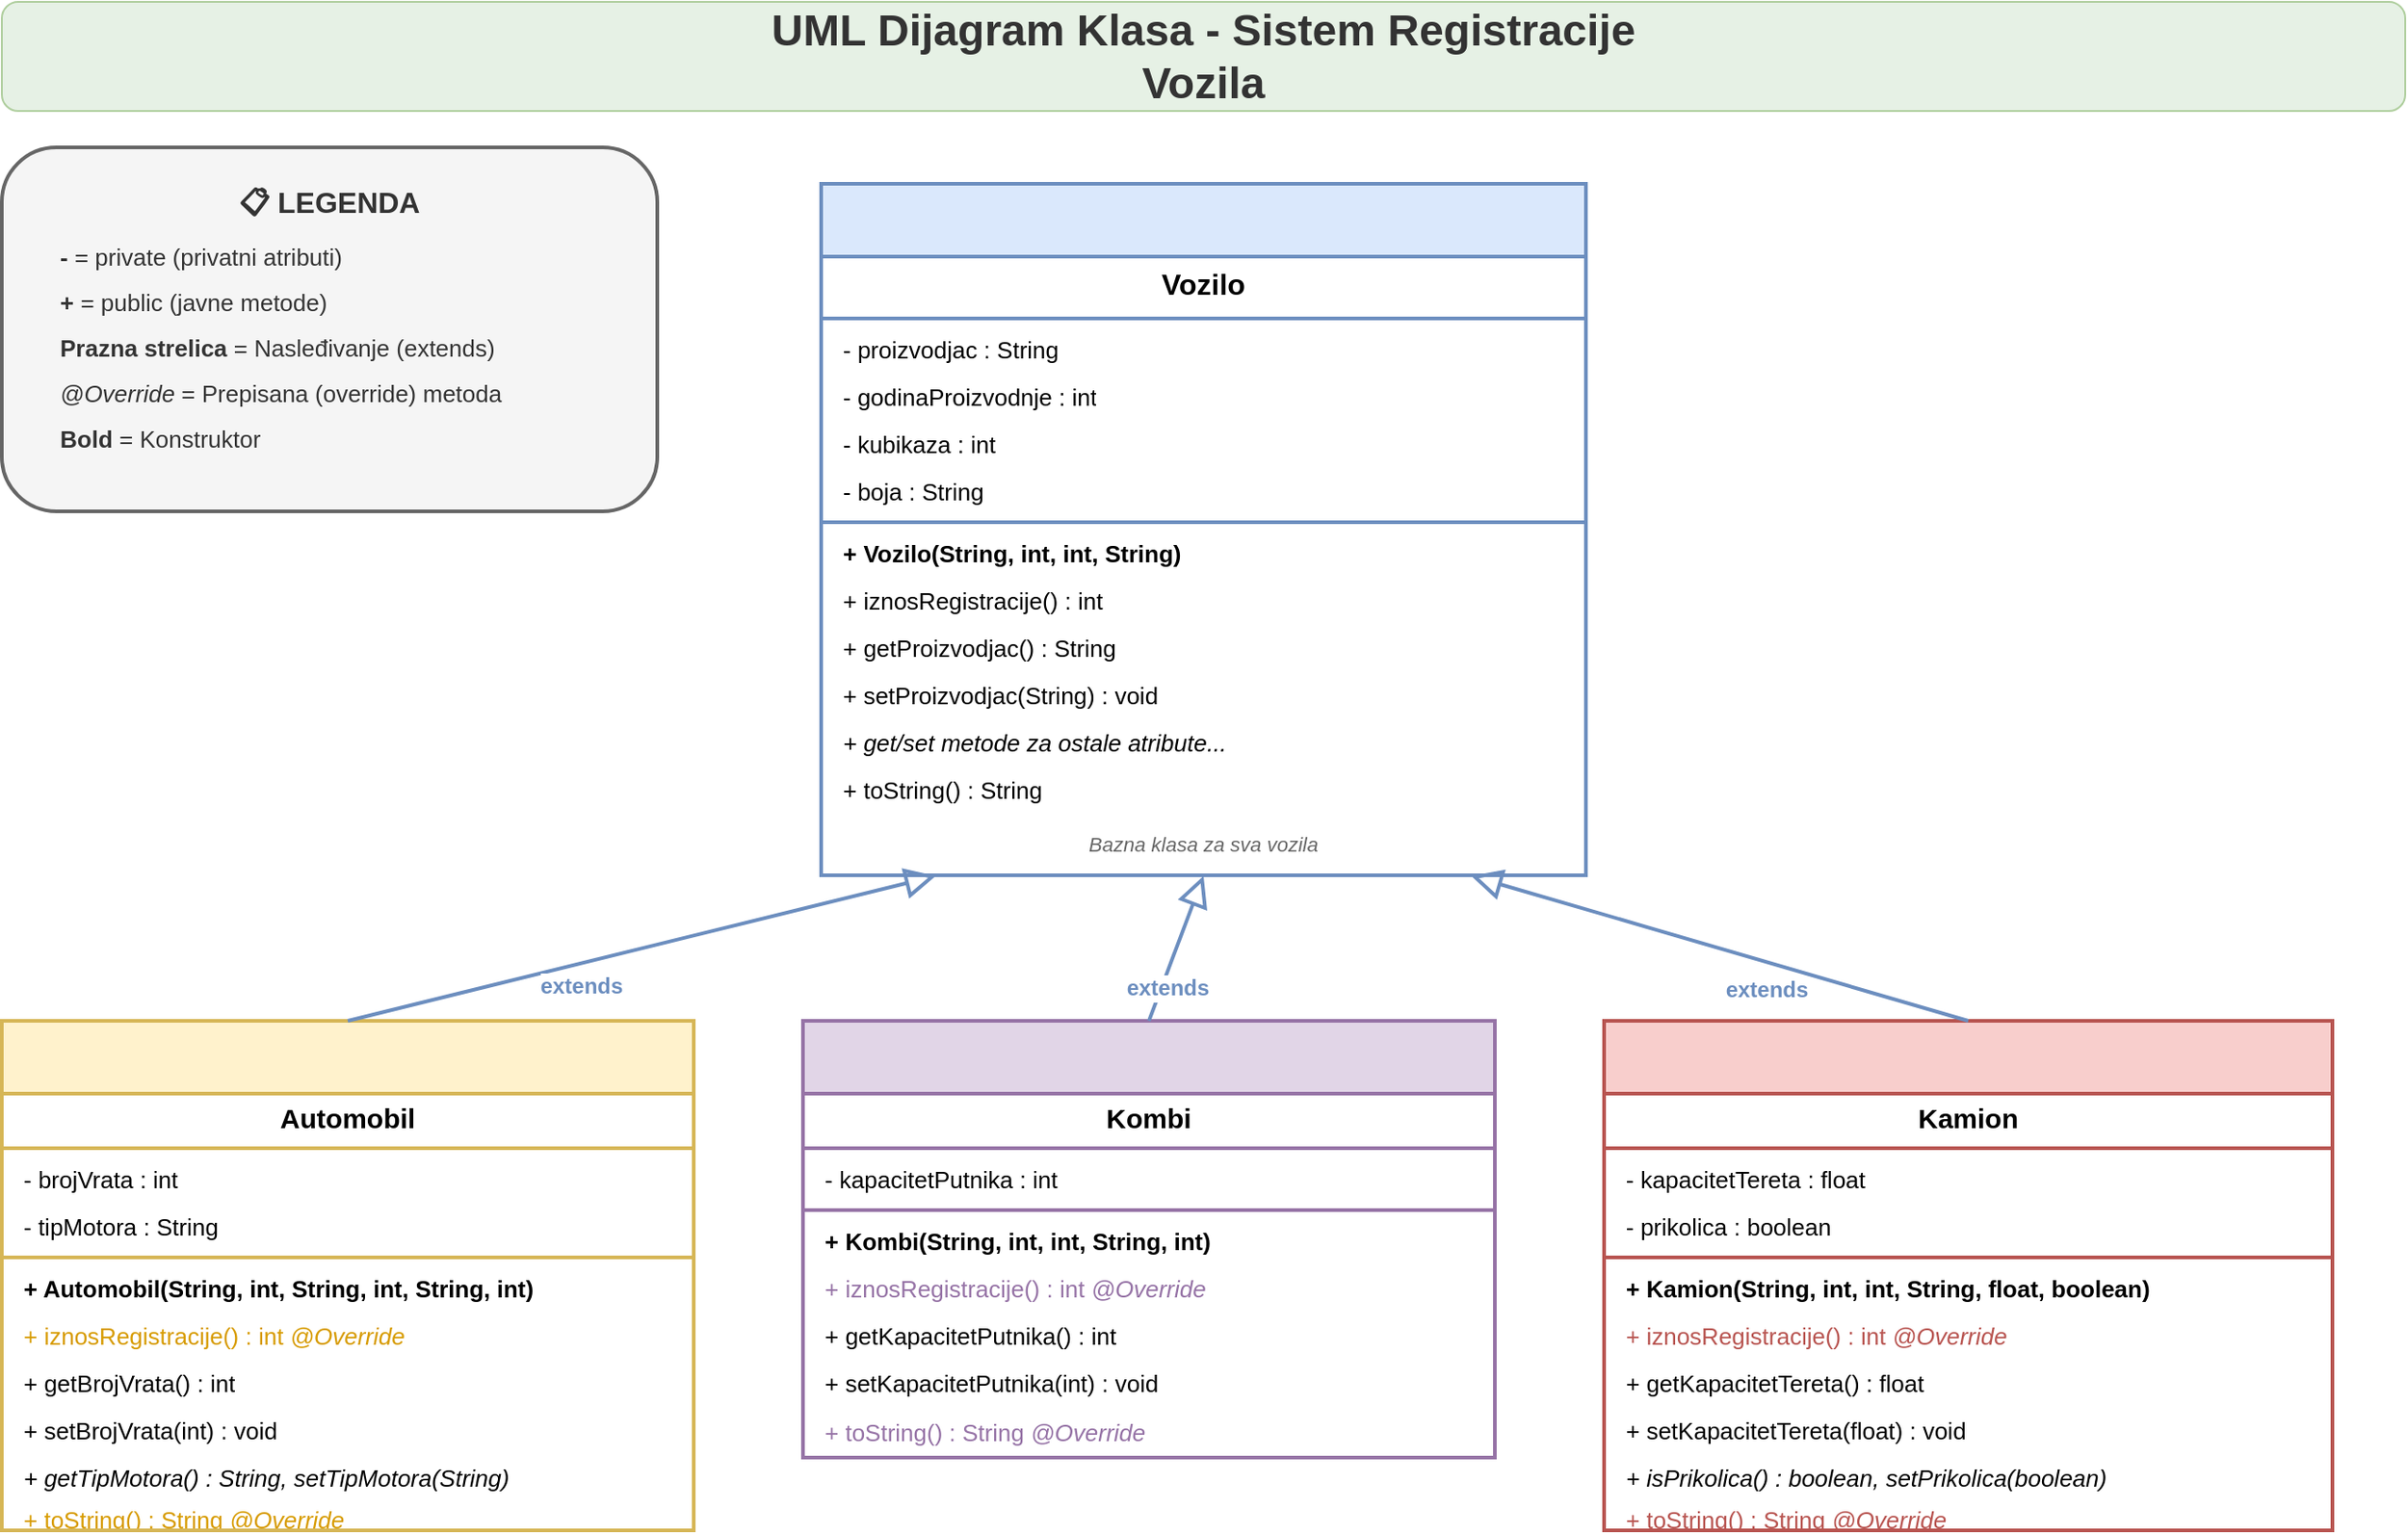 <mxfile version="28.2.8">
  <diagram name="UML Class Diagram" id="vozilo-uml-diagram">
    <mxGraphModel dx="1554" dy="943" grid="1" gridSize="10" guides="1" tooltips="1" connect="1" arrows="1" fold="1" page="1" pageScale="1" pageWidth="1400" pageHeight="900" math="0" shadow="0">
      <root>
        <mxCell id="0" />
        <mxCell id="1" parent="0" />
        <mxCell id="title-bg" value="" style="rounded=1;whiteSpace=wrap;html=1;fillColor=#d5e8d4;strokeColor=#82b366;opacity=60;" parent="1" vertex="1">
          <mxGeometry x="40" y="20" width="1320" height="60" as="geometry" />
        </mxCell>
        <mxCell id="title" value="&lt;b&gt;&lt;font style=&quot;font-size: 24px;&quot;&gt;UML Dijagram Klasa - Sistem Registracije Vozila&lt;/font&gt;&lt;/b&gt;" style="text;html=1;align=center;verticalAlign=middle;whiteSpace=wrap;rounded=0;fontColor=#333333;" parent="1" vertex="1">
          <mxGeometry x="440" y="35" width="520" height="30" as="geometry" />
        </mxCell>
        <mxCell id="vozilo-class" value="" style="swimlane;fontStyle=1;align=center;verticalAlign=top;childLayout=stackLayout;horizontal=1;startSize=40;horizontalStack=0;resizeParent=1;resizeParentMax=0;resizeLast=0;collapsible=1;marginBottom=0;whiteSpace=wrap;html=1;fillColor=#dae8fc;strokeColor=#6c8ebf;strokeWidth=2;" parent="1" vertex="1">
          <mxGeometry x="490" y="120" width="420" height="380" as="geometry" />
        </mxCell>
        <mxCell id="vozilo-title" value="&lt;font style=&quot;font-size: 16px;&quot;&gt;&lt;b&gt;Vozilo&lt;/b&gt;&lt;/font&gt;" style="text;strokeColor=none;fillColor=none;align=center;verticalAlign=middle;spacingLeft=4;spacingRight=4;overflow=hidden;points=[[0,0.5],[1,0.5]];portConstraint=eastwest;rotatable=0;whiteSpace=wrap;html=1;fontStyle=1" parent="vozilo-class" vertex="1">
          <mxGeometry y="40" width="420" height="30" as="geometry" />
        </mxCell>
        <mxCell id="vozilo-divider1" value="" style="line;strokeWidth=2;fillColor=none;align=left;verticalAlign=middle;spacingTop=-1;spacingLeft=3;spacingRight=3;rotatable=0;labelPosition=right;points=[];portConstraint=eastwest;strokeColor=#6c8ebf;" parent="vozilo-class" vertex="1">
          <mxGeometry y="70" width="420" height="8" as="geometry" />
        </mxCell>
        <mxCell id="vozilo-attr1" value="&lt;font style=&quot;font-size: 13px;&quot;&gt;- proizvodjac : String&lt;/font&gt;" style="text;strokeColor=none;fillColor=none;align=left;verticalAlign=middle;spacingLeft=10;spacingRight=4;overflow=hidden;points=[[0,0.5],[1,0.5]];portConstraint=eastwest;rotatable=0;whiteSpace=wrap;html=1;" parent="vozilo-class" vertex="1">
          <mxGeometry y="78" width="420" height="26" as="geometry" />
        </mxCell>
        <mxCell id="vozilo-attr2" value="&lt;font style=&quot;font-size: 13px;&quot;&gt;- godinaProizvodnje : int&lt;/font&gt;" style="text;strokeColor=none;fillColor=none;align=left;verticalAlign=middle;spacingLeft=10;spacingRight=4;overflow=hidden;points=[[0,0.5],[1,0.5]];portConstraint=eastwest;rotatable=0;whiteSpace=wrap;html=1;" parent="vozilo-class" vertex="1">
          <mxGeometry y="104" width="420" height="26" as="geometry" />
        </mxCell>
        <mxCell id="vozilo-attr3" value="&lt;font style=&quot;font-size: 13px;&quot;&gt;- kubikaza : int&lt;/font&gt;" style="text;strokeColor=none;fillColor=none;align=left;verticalAlign=middle;spacingLeft=10;spacingRight=4;overflow=hidden;points=[[0,0.5],[1,0.5]];portConstraint=eastwest;rotatable=0;whiteSpace=wrap;html=1;" parent="vozilo-class" vertex="1">
          <mxGeometry y="130" width="420" height="26" as="geometry" />
        </mxCell>
        <mxCell id="vozilo-attr4" value="&lt;font style=&quot;font-size: 13px;&quot;&gt;- boja : String&lt;/font&gt;" style="text;strokeColor=none;fillColor=none;align=left;verticalAlign=middle;spacingLeft=10;spacingRight=4;overflow=hidden;points=[[0,0.5],[1,0.5]];portConstraint=eastwest;rotatable=0;whiteSpace=wrap;html=1;" parent="vozilo-class" vertex="1">
          <mxGeometry y="156" width="420" height="26" as="geometry" />
        </mxCell>
        <mxCell id="vozilo-divider2" value="" style="line;strokeWidth=2;fillColor=none;align=left;verticalAlign=middle;spacingTop=-1;spacingLeft=3;spacingRight=3;rotatable=0;labelPosition=right;points=[];portConstraint=eastwest;strokeColor=#6c8ebf;" parent="vozilo-class" vertex="1">
          <mxGeometry y="182" width="420" height="8" as="geometry" />
        </mxCell>
        <mxCell id="vozilo-method1" value="&lt;font style=&quot;font-size: 13px;&quot;&gt;+ Vozilo(String, int, int, String)&lt;/font&gt;" style="text;strokeColor=none;fillColor=none;align=left;verticalAlign=middle;spacingLeft=10;spacingRight=4;overflow=hidden;points=[[0,0.5],[1,0.5]];portConstraint=eastwest;rotatable=0;whiteSpace=wrap;html=1;fontStyle=1" parent="vozilo-class" vertex="1">
          <mxGeometry y="190" width="420" height="26" as="geometry" />
        </mxCell>
        <mxCell id="vozilo-method2" value="&lt;font style=&quot;font-size: 13px;&quot;&gt;+ iznosRegistracije() : int&lt;/font&gt;" style="text;strokeColor=none;fillColor=none;align=left;verticalAlign=middle;spacingLeft=10;spacingRight=4;overflow=hidden;points=[[0,0.5],[1,0.5]];portConstraint=eastwest;rotatable=0;whiteSpace=wrap;html=1;" parent="vozilo-class" vertex="1">
          <mxGeometry y="216" width="420" height="26" as="geometry" />
        </mxCell>
        <mxCell id="vozilo-method3" value="&lt;font style=&quot;font-size: 13px;&quot;&gt;+ getProizvodjac() : String&lt;/font&gt;" style="text;strokeColor=none;fillColor=none;align=left;verticalAlign=middle;spacingLeft=10;spacingRight=4;overflow=hidden;points=[[0,0.5],[1,0.5]];portConstraint=eastwest;rotatable=0;whiteSpace=wrap;html=1;" parent="vozilo-class" vertex="1">
          <mxGeometry y="242" width="420" height="26" as="geometry" />
        </mxCell>
        <mxCell id="vozilo-method4" value="&lt;font style=&quot;font-size: 13px;&quot;&gt;+ setProizvodjac(String) : void&lt;/font&gt;" style="text;strokeColor=none;fillColor=none;align=left;verticalAlign=middle;spacingLeft=10;spacingRight=4;overflow=hidden;points=[[0,0.5],[1,0.5]];portConstraint=eastwest;rotatable=0;whiteSpace=wrap;html=1;" parent="vozilo-class" vertex="1">
          <mxGeometry y="268" width="420" height="26" as="geometry" />
        </mxCell>
        <mxCell id="vozilo-method5" value="&lt;font style=&quot;font-size: 13px;&quot;&gt;+ get/set metode za ostale atribute...&lt;/font&gt;" style="text;strokeColor=none;fillColor=none;align=left;verticalAlign=middle;spacingLeft=10;spacingRight=4;overflow=hidden;points=[[0,0.5],[1,0.5]];portConstraint=eastwest;rotatable=0;whiteSpace=wrap;html=1;fontStyle=2" parent="vozilo-class" vertex="1">
          <mxGeometry y="294" width="420" height="26" as="geometry" />
        </mxCell>
        <mxCell id="vozilo-method6" value="&lt;font style=&quot;font-size: 13px;&quot;&gt;+ toString() : String&lt;/font&gt;" style="text;strokeColor=none;fillColor=none;align=left;verticalAlign=middle;spacingLeft=10;spacingRight=4;overflow=hidden;points=[[0,0.5],[1,0.5]];portConstraint=eastwest;rotatable=0;whiteSpace=wrap;html=1;" parent="vozilo-class" vertex="1">
          <mxGeometry y="320" width="420" height="26" as="geometry" />
        </mxCell>
        <mxCell id="vozilo-note" value="&lt;font style=&quot;font-size: 11px;&quot;&gt;&lt;i&gt;Bazna klasa za sva vozila&lt;/i&gt;&lt;/font&gt;" style="text;strokeColor=none;fillColor=none;align=center;verticalAlign=middle;spacingLeft=4;spacingRight=4;overflow=hidden;points=[[0,0.5],[1,0.5]];portConstraint=eastwest;rotatable=0;whiteSpace=wrap;html=1;fontColor=#666666;" parent="vozilo-class" vertex="1">
          <mxGeometry y="346" width="420" height="34" as="geometry" />
        </mxCell>
        <mxCell id="automobil-class" value="" style="swimlane;fontStyle=1;align=center;verticalAlign=top;childLayout=stackLayout;horizontal=1;startSize=40;horizontalStack=0;resizeParent=1;resizeParentMax=0;resizeLast=0;collapsible=1;marginBottom=0;whiteSpace=wrap;html=1;fillColor=#fff2cc;strokeColor=#d6b656;strokeWidth=2;" parent="1" vertex="1">
          <mxGeometry x="40" y="580" width="380" height="280" as="geometry" />
        </mxCell>
        <mxCell id="automobil-title" value="&lt;font style=&quot;font-size: 15px;&quot;&gt;&lt;b&gt;Automobil&lt;/b&gt;&lt;/font&gt;" style="text;strokeColor=none;fillColor=none;align=center;verticalAlign=middle;spacingLeft=4;spacingRight=4;overflow=hidden;points=[[0,0.5],[1,0.5]];portConstraint=eastwest;rotatable=0;whiteSpace=wrap;html=1;fontStyle=1" parent="automobil-class" vertex="1">
          <mxGeometry y="40" width="380" height="26" as="geometry" />
        </mxCell>
        <mxCell id="automobil-divider1" value="" style="line;strokeWidth=2;fillColor=none;align=left;verticalAlign=middle;spacingTop=-1;spacingLeft=3;spacingRight=3;rotatable=0;labelPosition=right;points=[];portConstraint=eastwest;strokeColor=#d6b656;" parent="automobil-class" vertex="1">
          <mxGeometry y="66" width="380" height="8" as="geometry" />
        </mxCell>
        <mxCell id="automobil-attr1" value="&lt;font style=&quot;font-size: 13px;&quot;&gt;- brojVrata : int&lt;/font&gt;" style="text;strokeColor=none;fillColor=none;align=left;verticalAlign=middle;spacingLeft=10;spacingRight=4;overflow=hidden;points=[[0,0.5],[1,0.5]];portConstraint=eastwest;rotatable=0;whiteSpace=wrap;html=1;" parent="automobil-class" vertex="1">
          <mxGeometry y="74" width="380" height="26" as="geometry" />
        </mxCell>
        <mxCell id="automobil-attr2" value="&lt;font style=&quot;font-size: 13px;&quot;&gt;- tipMotora : String&lt;/font&gt;" style="text;strokeColor=none;fillColor=none;align=left;verticalAlign=middle;spacingLeft=10;spacingRight=4;overflow=hidden;points=[[0,0.5],[1,0.5]];portConstraint=eastwest;rotatable=0;whiteSpace=wrap;html=1;" parent="automobil-class" vertex="1">
          <mxGeometry y="100" width="380" height="26" as="geometry" />
        </mxCell>
        <mxCell id="automobil-divider2" value="" style="line;strokeWidth=2;fillColor=none;align=left;verticalAlign=middle;spacingTop=-1;spacingLeft=3;spacingRight=3;rotatable=0;labelPosition=right;points=[];portConstraint=eastwest;strokeColor=#d6b656;" parent="automobil-class" vertex="1">
          <mxGeometry y="126" width="380" height="8" as="geometry" />
        </mxCell>
        <mxCell id="automobil-method1" value="&lt;font style=&quot;font-size: 13px;&quot;&gt;+ Automobil(String, int, String, int, String, int)&lt;/font&gt;" style="text;strokeColor=none;fillColor=none;align=left;verticalAlign=middle;spacingLeft=10;spacingRight=4;overflow=hidden;points=[[0,0.5],[1,0.5]];portConstraint=eastwest;rotatable=0;whiteSpace=wrap;html=1;fontStyle=1" parent="automobil-class" vertex="1">
          <mxGeometry y="134" width="380" height="26" as="geometry" />
        </mxCell>
        <mxCell id="automobil-method2" value="&lt;font style=&quot;font-size: 13px;&quot;&gt;+ iznosRegistracije() : int    &lt;i&gt;@Override&lt;/i&gt;&lt;/font&gt;" style="text;strokeColor=none;fillColor=none;align=left;verticalAlign=middle;spacingLeft=10;spacingRight=4;overflow=hidden;points=[[0,0.5],[1,0.5]];portConstraint=eastwest;rotatable=0;whiteSpace=wrap;html=1;fontColor=#d79b00;" parent="automobil-class" vertex="1">
          <mxGeometry y="160" width="380" height="26" as="geometry" />
        </mxCell>
        <mxCell id="automobil-method3" value="&lt;font style=&quot;font-size: 13px;&quot;&gt;+ getBrojVrata() : int&lt;/font&gt;" style="text;strokeColor=none;fillColor=none;align=left;verticalAlign=middle;spacingLeft=10;spacingRight=4;overflow=hidden;points=[[0,0.5],[1,0.5]];portConstraint=eastwest;rotatable=0;whiteSpace=wrap;html=1;" parent="automobil-class" vertex="1">
          <mxGeometry y="186" width="380" height="26" as="geometry" />
        </mxCell>
        <mxCell id="automobil-method4" value="&lt;font style=&quot;font-size: 13px;&quot;&gt;+ setBrojVrata(int) : void&lt;/font&gt;" style="text;strokeColor=none;fillColor=none;align=left;verticalAlign=middle;spacingLeft=10;spacingRight=4;overflow=hidden;points=[[0,0.5],[1,0.5]];portConstraint=eastwest;rotatable=0;whiteSpace=wrap;html=1;" parent="automobil-class" vertex="1">
          <mxGeometry y="212" width="380" height="26" as="geometry" />
        </mxCell>
        <mxCell id="automobil-method5" value="&lt;font style=&quot;font-size: 13px;&quot;&gt;+ getTipMotora() : String, setTipMotora(String)&lt;/font&gt;" style="text;strokeColor=none;fillColor=none;align=left;verticalAlign=middle;spacingLeft=10;spacingRight=4;overflow=hidden;points=[[0,0.5],[1,0.5]];portConstraint=eastwest;rotatable=0;whiteSpace=wrap;html=1;fontStyle=2" parent="automobil-class" vertex="1">
          <mxGeometry y="238" width="380" height="26" as="geometry" />
        </mxCell>
        <mxCell id="automobil-method6" value="&lt;font style=&quot;font-size: 13px;&quot;&gt;+ toString() : String    &lt;i&gt;@Override&lt;/i&gt;&lt;/font&gt;" style="text;strokeColor=none;fillColor=none;align=left;verticalAlign=middle;spacingLeft=10;spacingRight=4;overflow=hidden;points=[[0,0.5],[1,0.5]];portConstraint=eastwest;rotatable=0;whiteSpace=wrap;html=1;fontColor=#d79b00;" parent="automobil-class" vertex="1">
          <mxGeometry y="264" width="380" height="16" as="geometry" />
        </mxCell>
        <mxCell id="kombi-class" value="" style="swimlane;fontStyle=1;align=center;verticalAlign=top;childLayout=stackLayout;horizontal=1;startSize=40;horizontalStack=0;resizeParent=1;resizeParentMax=0;resizeLast=0;collapsible=1;marginBottom=0;whiteSpace=wrap;html=1;fillColor=#e1d5e7;strokeColor=#9673a6;strokeWidth=2;" parent="1" vertex="1">
          <mxGeometry x="480" y="580" width="380" height="240" as="geometry" />
        </mxCell>
        <mxCell id="kombi-title" value="&lt;font style=&quot;font-size: 15px;&quot;&gt;&lt;b&gt;Kombi&lt;/b&gt;&lt;/font&gt;" style="text;strokeColor=none;fillColor=none;align=center;verticalAlign=middle;spacingLeft=4;spacingRight=4;overflow=hidden;points=[[0,0.5],[1,0.5]];portConstraint=eastwest;rotatable=0;whiteSpace=wrap;html=1;fontStyle=1" parent="kombi-class" vertex="1">
          <mxGeometry y="40" width="380" height="26" as="geometry" />
        </mxCell>
        <mxCell id="kombi-divider1" value="" style="line;strokeWidth=2;fillColor=none;align=left;verticalAlign=middle;spacingTop=-1;spacingLeft=3;spacingRight=3;rotatable=0;labelPosition=right;points=[];portConstraint=eastwest;strokeColor=#9673a6;" parent="kombi-class" vertex="1">
          <mxGeometry y="66" width="380" height="8" as="geometry" />
        </mxCell>
        <mxCell id="kombi-attr1" value="&lt;font style=&quot;font-size: 13px;&quot;&gt;- kapacitetPutnika : int&lt;/font&gt;" style="text;strokeColor=none;fillColor=none;align=left;verticalAlign=middle;spacingLeft=10;spacingRight=4;overflow=hidden;points=[[0,0.5],[1,0.5]];portConstraint=eastwest;rotatable=0;whiteSpace=wrap;html=1;" parent="kombi-class" vertex="1">
          <mxGeometry y="74" width="380" height="26" as="geometry" />
        </mxCell>
        <mxCell id="kombi-divider2" value="" style="line;strokeWidth=2;fillColor=none;align=left;verticalAlign=middle;spacingTop=-1;spacingLeft=3;spacingRight=3;rotatable=0;labelPosition=right;points=[];portConstraint=eastwest;strokeColor=#9673a6;" parent="kombi-class" vertex="1">
          <mxGeometry y="100" width="380" height="8" as="geometry" />
        </mxCell>
        <mxCell id="kombi-method1" value="&lt;font style=&quot;font-size: 13px;&quot;&gt;+ Kombi(String, int, int, String, int)&lt;/font&gt;" style="text;strokeColor=none;fillColor=none;align=left;verticalAlign=middle;spacingLeft=10;spacingRight=4;overflow=hidden;points=[[0,0.5],[1,0.5]];portConstraint=eastwest;rotatable=0;whiteSpace=wrap;html=1;fontStyle=1" parent="kombi-class" vertex="1">
          <mxGeometry y="108" width="380" height="26" as="geometry" />
        </mxCell>
        <mxCell id="kombi-method2" value="&lt;font style=&quot;font-size: 13px;&quot;&gt;+ iznosRegistracije() : int    &lt;i&gt;@Override&lt;/i&gt;&lt;/font&gt;" style="text;strokeColor=none;fillColor=none;align=left;verticalAlign=middle;spacingLeft=10;spacingRight=4;overflow=hidden;points=[[0,0.5],[1,0.5]];portConstraint=eastwest;rotatable=0;whiteSpace=wrap;html=1;fontColor=#9673a6;" parent="kombi-class" vertex="1">
          <mxGeometry y="134" width="380" height="26" as="geometry" />
        </mxCell>
        <mxCell id="kombi-method3" value="&lt;font style=&quot;font-size: 13px;&quot;&gt;+ getKapacitetPutnika() : int&lt;/font&gt;" style="text;strokeColor=none;fillColor=none;align=left;verticalAlign=middle;spacingLeft=10;spacingRight=4;overflow=hidden;points=[[0,0.5],[1,0.5]];portConstraint=eastwest;rotatable=0;whiteSpace=wrap;html=1;" parent="kombi-class" vertex="1">
          <mxGeometry y="160" width="380" height="26" as="geometry" />
        </mxCell>
        <mxCell id="kombi-method4" value="&lt;font style=&quot;font-size: 13px;&quot;&gt;+ setKapacitetPutnika(int) : void&lt;/font&gt;" style="text;strokeColor=none;fillColor=none;align=left;verticalAlign=middle;spacingLeft=10;spacingRight=4;overflow=hidden;points=[[0,0.5],[1,0.5]];portConstraint=eastwest;rotatable=0;whiteSpace=wrap;html=1;" parent="kombi-class" vertex="1">
          <mxGeometry y="186" width="380" height="26" as="geometry" />
        </mxCell>
        <mxCell id="kombi-method5" value="&lt;font style=&quot;font-size: 13px;&quot;&gt;+ toString() : String    &lt;i&gt;@Override&lt;/i&gt;&lt;/font&gt;" style="text;strokeColor=none;fillColor=none;align=left;verticalAlign=middle;spacingLeft=10;spacingRight=4;overflow=hidden;points=[[0,0.5],[1,0.5]];portConstraint=eastwest;rotatable=0;whiteSpace=wrap;html=1;fontColor=#9673a6;" parent="kombi-class" vertex="1">
          <mxGeometry y="212" width="380" height="28" as="geometry" />
        </mxCell>
        <mxCell id="kamion-class" value="" style="swimlane;fontStyle=1;align=center;verticalAlign=top;childLayout=stackLayout;horizontal=1;startSize=40;horizontalStack=0;resizeParent=1;resizeParentMax=0;resizeLast=0;collapsible=1;marginBottom=0;whiteSpace=wrap;html=1;fillColor=#f8cecc;strokeColor=#b85450;strokeWidth=2;" parent="1" vertex="1">
          <mxGeometry x="920" y="580" width="400" height="280" as="geometry" />
        </mxCell>
        <mxCell id="kamion-title" value="&lt;font style=&quot;font-size: 15px;&quot;&gt;&lt;b&gt;Kamion&lt;/b&gt;&lt;/font&gt;" style="text;strokeColor=none;fillColor=none;align=center;verticalAlign=middle;spacingLeft=4;spacingRight=4;overflow=hidden;points=[[0,0.5],[1,0.5]];portConstraint=eastwest;rotatable=0;whiteSpace=wrap;html=1;fontStyle=1" parent="kamion-class" vertex="1">
          <mxGeometry y="40" width="400" height="26" as="geometry" />
        </mxCell>
        <mxCell id="kamion-divider1" value="" style="line;strokeWidth=2;fillColor=none;align=left;verticalAlign=middle;spacingTop=-1;spacingLeft=3;spacingRight=3;rotatable=0;labelPosition=right;points=[];portConstraint=eastwest;strokeColor=#b85450;" parent="kamion-class" vertex="1">
          <mxGeometry y="66" width="400" height="8" as="geometry" />
        </mxCell>
        <mxCell id="kamion-attr1" value="&lt;font style=&quot;font-size: 13px;&quot;&gt;- kapacitetTereta : float&lt;/font&gt;" style="text;strokeColor=none;fillColor=none;align=left;verticalAlign=middle;spacingLeft=10;spacingRight=4;overflow=hidden;points=[[0,0.5],[1,0.5]];portConstraint=eastwest;rotatable=0;whiteSpace=wrap;html=1;" parent="kamion-class" vertex="1">
          <mxGeometry y="74" width="400" height="26" as="geometry" />
        </mxCell>
        <mxCell id="kamion-attr2" value="&lt;font style=&quot;font-size: 13px;&quot;&gt;- prikolica : boolean&lt;/font&gt;" style="text;strokeColor=none;fillColor=none;align=left;verticalAlign=middle;spacingLeft=10;spacingRight=4;overflow=hidden;points=[[0,0.5],[1,0.5]];portConstraint=eastwest;rotatable=0;whiteSpace=wrap;html=1;" parent="kamion-class" vertex="1">
          <mxGeometry y="100" width="400" height="26" as="geometry" />
        </mxCell>
        <mxCell id="kamion-divider2" value="" style="line;strokeWidth=2;fillColor=none;align=left;verticalAlign=middle;spacingTop=-1;spacingLeft=3;spacingRight=3;rotatable=0;labelPosition=right;points=[];portConstraint=eastwest;strokeColor=#b85450;" parent="kamion-class" vertex="1">
          <mxGeometry y="126" width="400" height="8" as="geometry" />
        </mxCell>
        <mxCell id="kamion-method1" value="&lt;font style=&quot;font-size: 13px;&quot;&gt;+ Kamion(String, int, int, String, float, boolean)&lt;/font&gt;" style="text;strokeColor=none;fillColor=none;align=left;verticalAlign=middle;spacingLeft=10;spacingRight=4;overflow=hidden;points=[[0,0.5],[1,0.5]];portConstraint=eastwest;rotatable=0;whiteSpace=wrap;html=1;fontStyle=1" parent="kamion-class" vertex="1">
          <mxGeometry y="134" width="400" height="26" as="geometry" />
        </mxCell>
        <mxCell id="kamion-method2" value="&lt;font style=&quot;font-size: 13px;&quot;&gt;+ iznosRegistracije() : int    &lt;i&gt;@Override&lt;/i&gt;&lt;/font&gt;" style="text;strokeColor=none;fillColor=none;align=left;verticalAlign=middle;spacingLeft=10;spacingRight=4;overflow=hidden;points=[[0,0.5],[1,0.5]];portConstraint=eastwest;rotatable=0;whiteSpace=wrap;html=1;fontColor=#b85450;" parent="kamion-class" vertex="1">
          <mxGeometry y="160" width="400" height="26" as="geometry" />
        </mxCell>
        <mxCell id="kamion-method3" value="&lt;font style=&quot;font-size: 13px;&quot;&gt;+ getKapacitetTereta() : float&lt;/font&gt;" style="text;strokeColor=none;fillColor=none;align=left;verticalAlign=middle;spacingLeft=10;spacingRight=4;overflow=hidden;points=[[0,0.5],[1,0.5]];portConstraint=eastwest;rotatable=0;whiteSpace=wrap;html=1;" parent="kamion-class" vertex="1">
          <mxGeometry y="186" width="400" height="26" as="geometry" />
        </mxCell>
        <mxCell id="kamion-method4" value="&lt;font style=&quot;font-size: 13px;&quot;&gt;+ setKapacitetTereta(float) : void&lt;/font&gt;" style="text;strokeColor=none;fillColor=none;align=left;verticalAlign=middle;spacingLeft=10;spacingRight=4;overflow=hidden;points=[[0,0.5],[1,0.5]];portConstraint=eastwest;rotatable=0;whiteSpace=wrap;html=1;" parent="kamion-class" vertex="1">
          <mxGeometry y="212" width="400" height="26" as="geometry" />
        </mxCell>
        <mxCell id="kamion-method5" value="&lt;font style=&quot;font-size: 13px;&quot;&gt;+ isPrikolica() : boolean, setPrikolica(boolean)&lt;/font&gt;" style="text;strokeColor=none;fillColor=none;align=left;verticalAlign=middle;spacingLeft=10;spacingRight=4;overflow=hidden;points=[[0,0.5],[1,0.5]];portConstraint=eastwest;rotatable=0;whiteSpace=wrap;html=1;fontStyle=2" parent="kamion-class" vertex="1">
          <mxGeometry y="238" width="400" height="26" as="geometry" />
        </mxCell>
        <mxCell id="kamion-method6" value="&lt;font style=&quot;font-size: 13px;&quot;&gt;+ toString() : String    &lt;i&gt;@Override&lt;/i&gt;&lt;/font&gt;" style="text;strokeColor=none;fillColor=none;align=left;verticalAlign=middle;spacingLeft=10;spacingRight=4;overflow=hidden;points=[[0,0.5],[1,0.5]];portConstraint=eastwest;rotatable=0;whiteSpace=wrap;html=1;fontColor=#b85450;" parent="kamion-class" vertex="1">
          <mxGeometry y="264" width="400" height="16" as="geometry" />
        </mxCell>
        <mxCell id="arrow-automobil" value="" style="endArrow=block;dashed=0;endFill=0;endSize=12;html=1;rounded=0;exitX=0.5;exitY=0;exitDx=0;exitDy=0;entryX=0.15;entryY=1.01;entryDx=0;entryDy=0;entryPerimeter=0;strokeWidth=2;strokeColor=#6c8ebf;" parent="1" source="automobil-class" target="vozilo-note" edge="1">
          <mxGeometry width="160" relative="1" as="geometry">
            <mxPoint x="600" y="500" as="sourcePoint" />
            <mxPoint x="760" y="500" as="targetPoint" />
          </mxGeometry>
        </mxCell>
        <mxCell id="arrow-label-1" value="&lt;b&gt;extends&lt;/b&gt;" style="edgeLabel;html=1;align=center;verticalAlign=middle;resizable=0;points=[];fontSize=12;fontColor=#6c8ebf;labelBackgroundColor=#ffffff;" parent="arrow-automobil" vertex="1" connectable="0">
          <mxGeometry x="-0.3" y="1" relative="1" as="geometry">
            <mxPoint x="15" y="10" as="offset" />
          </mxGeometry>
        </mxCell>
        <mxCell id="arrow-kombi" value="" style="endArrow=block;dashed=0;endFill=0;endSize=12;html=1;rounded=0;exitX=0.5;exitY=0;exitDx=0;exitDy=0;entryX=0.5;entryY=1.01;entryDx=0;entryDy=0;entryPerimeter=0;strokeWidth=2;strokeColor=#6c8ebf;" parent="1" source="kombi-class" target="vozilo-note" edge="1">
          <mxGeometry width="160" relative="1" as="geometry">
            <mxPoint x="600" y="500" as="sourcePoint" />
            <mxPoint x="760" y="500" as="targetPoint" />
          </mxGeometry>
        </mxCell>
        <mxCell id="arrow-label-2" value="&lt;b&gt;extends&lt;/b&gt;" style="edgeLabel;html=1;align=center;verticalAlign=middle;resizable=0;points=[];fontSize=12;fontColor=#6c8ebf;labelBackgroundColor=#ffffff;" parent="arrow-kombi" vertex="1" connectable="0">
          <mxGeometry x="-0.3" y="1" relative="1" as="geometry">
            <mxPoint y="10" as="offset" />
          </mxGeometry>
        </mxCell>
        <mxCell id="arrow-kamion" value="" style="endArrow=block;dashed=0;endFill=0;endSize=12;html=1;rounded=0;exitX=0.5;exitY=0;exitDx=0;exitDy=0;entryX=0.85;entryY=1.01;entryDx=0;entryDy=0;entryPerimeter=0;strokeWidth=2;strokeColor=#6c8ebf;" parent="1" source="kamion-class" target="vozilo-note" edge="1">
          <mxGeometry width="160" relative="1" as="geometry">
            <mxPoint x="600" y="500" as="sourcePoint" />
            <mxPoint x="760" y="500" as="targetPoint" />
          </mxGeometry>
        </mxCell>
        <mxCell id="arrow-label-3" value="&lt;b&gt;extends&lt;/b&gt;" style="edgeLabel;html=1;align=center;verticalAlign=middle;resizable=0;points=[];fontSize=12;fontColor=#6c8ebf;labelBackgroundColor=#ffffff;" parent="arrow-kamion" vertex="1" connectable="0">
          <mxGeometry x="-0.3" y="1" relative="1" as="geometry">
            <mxPoint x="-15" y="10" as="offset" />
          </mxGeometry>
        </mxCell>
        <mxCell id="legend-container" value="" style="rounded=1;whiteSpace=wrap;html=1;fillColor=#f5f5f5;strokeColor=#666666;strokeWidth=2;align=left;verticalAlign=top;fontColor=#333333;" parent="1" vertex="1">
          <mxGeometry x="40" y="100" width="360" height="200" as="geometry" />
        </mxCell>
        <mxCell id="legend-title" value="&lt;b&gt;&lt;font style=&quot;font-size: 16px;&quot;&gt;📋 LEGENDA&lt;/font&gt;&lt;/b&gt;" style="text;html=1;align=center;verticalAlign=middle;whiteSpace=wrap;rounded=0;fontColor=#333333;" parent="1" vertex="1">
          <mxGeometry x="60" y="115" width="320" height="30" as="geometry" />
        </mxCell>
        <mxCell id="legend-line1" value="&lt;font style=&quot;font-size: 13px;&quot;&gt;&lt;b&gt;-&lt;/b&gt; = private (privatni atributi)&lt;/font&gt;" style="text;html=1;align=left;verticalAlign=middle;whiteSpace=wrap;rounded=0;fontColor=#333333;" parent="1" vertex="1">
          <mxGeometry x="70" y="150" width="300" height="20" as="geometry" />
        </mxCell>
        <mxCell id="legend-line2" value="&lt;font style=&quot;font-size: 13px;&quot;&gt;&lt;b&gt;+&lt;/b&gt; = public (javne metode)&lt;/font&gt;" style="text;html=1;align=left;verticalAlign=middle;whiteSpace=wrap;rounded=0;fontColor=#333333;" parent="1" vertex="1">
          <mxGeometry x="70" y="175" width="300" height="20" as="geometry" />
        </mxCell>
        <mxCell id="legend-line3" value="&lt;font style=&quot;font-size: 13px;&quot;&gt;&lt;b&gt;Prazna strelica&lt;/b&gt; = Nasleđivanje (extends)&lt;/font&gt;" style="text;html=1;align=left;verticalAlign=middle;whiteSpace=wrap;rounded=0;fontColor=#333333;" parent="1" vertex="1">
          <mxGeometry x="70" y="200" width="300" height="20" as="geometry" />
        </mxCell>
        <mxCell id="legend-line4" value="&lt;font style=&quot;font-size: 13px;&quot;&gt;&lt;i&gt;@Override&lt;/i&gt; = Prepisana (override) metoda&lt;/font&gt;" style="text;html=1;align=left;verticalAlign=middle;whiteSpace=wrap;rounded=0;fontColor=#333333;" parent="1" vertex="1">
          <mxGeometry x="70" y="225" width="300" height="20" as="geometry" />
        </mxCell>
        <mxCell id="legend-line5" value="&lt;font style=&quot;font-size: 13px;&quot;&gt;&lt;b&gt;Bold&lt;/b&gt; = Konstruktor&lt;/font&gt;" style="text;html=1;align=left;verticalAlign=middle;whiteSpace=wrap;rounded=0;fontColor=#333333;" parent="1" vertex="1">
          <mxGeometry x="70" y="250" width="300" height="20" as="geometry" />
        </mxCell>
      </root>
    </mxGraphModel>
  </diagram>
</mxfile>
